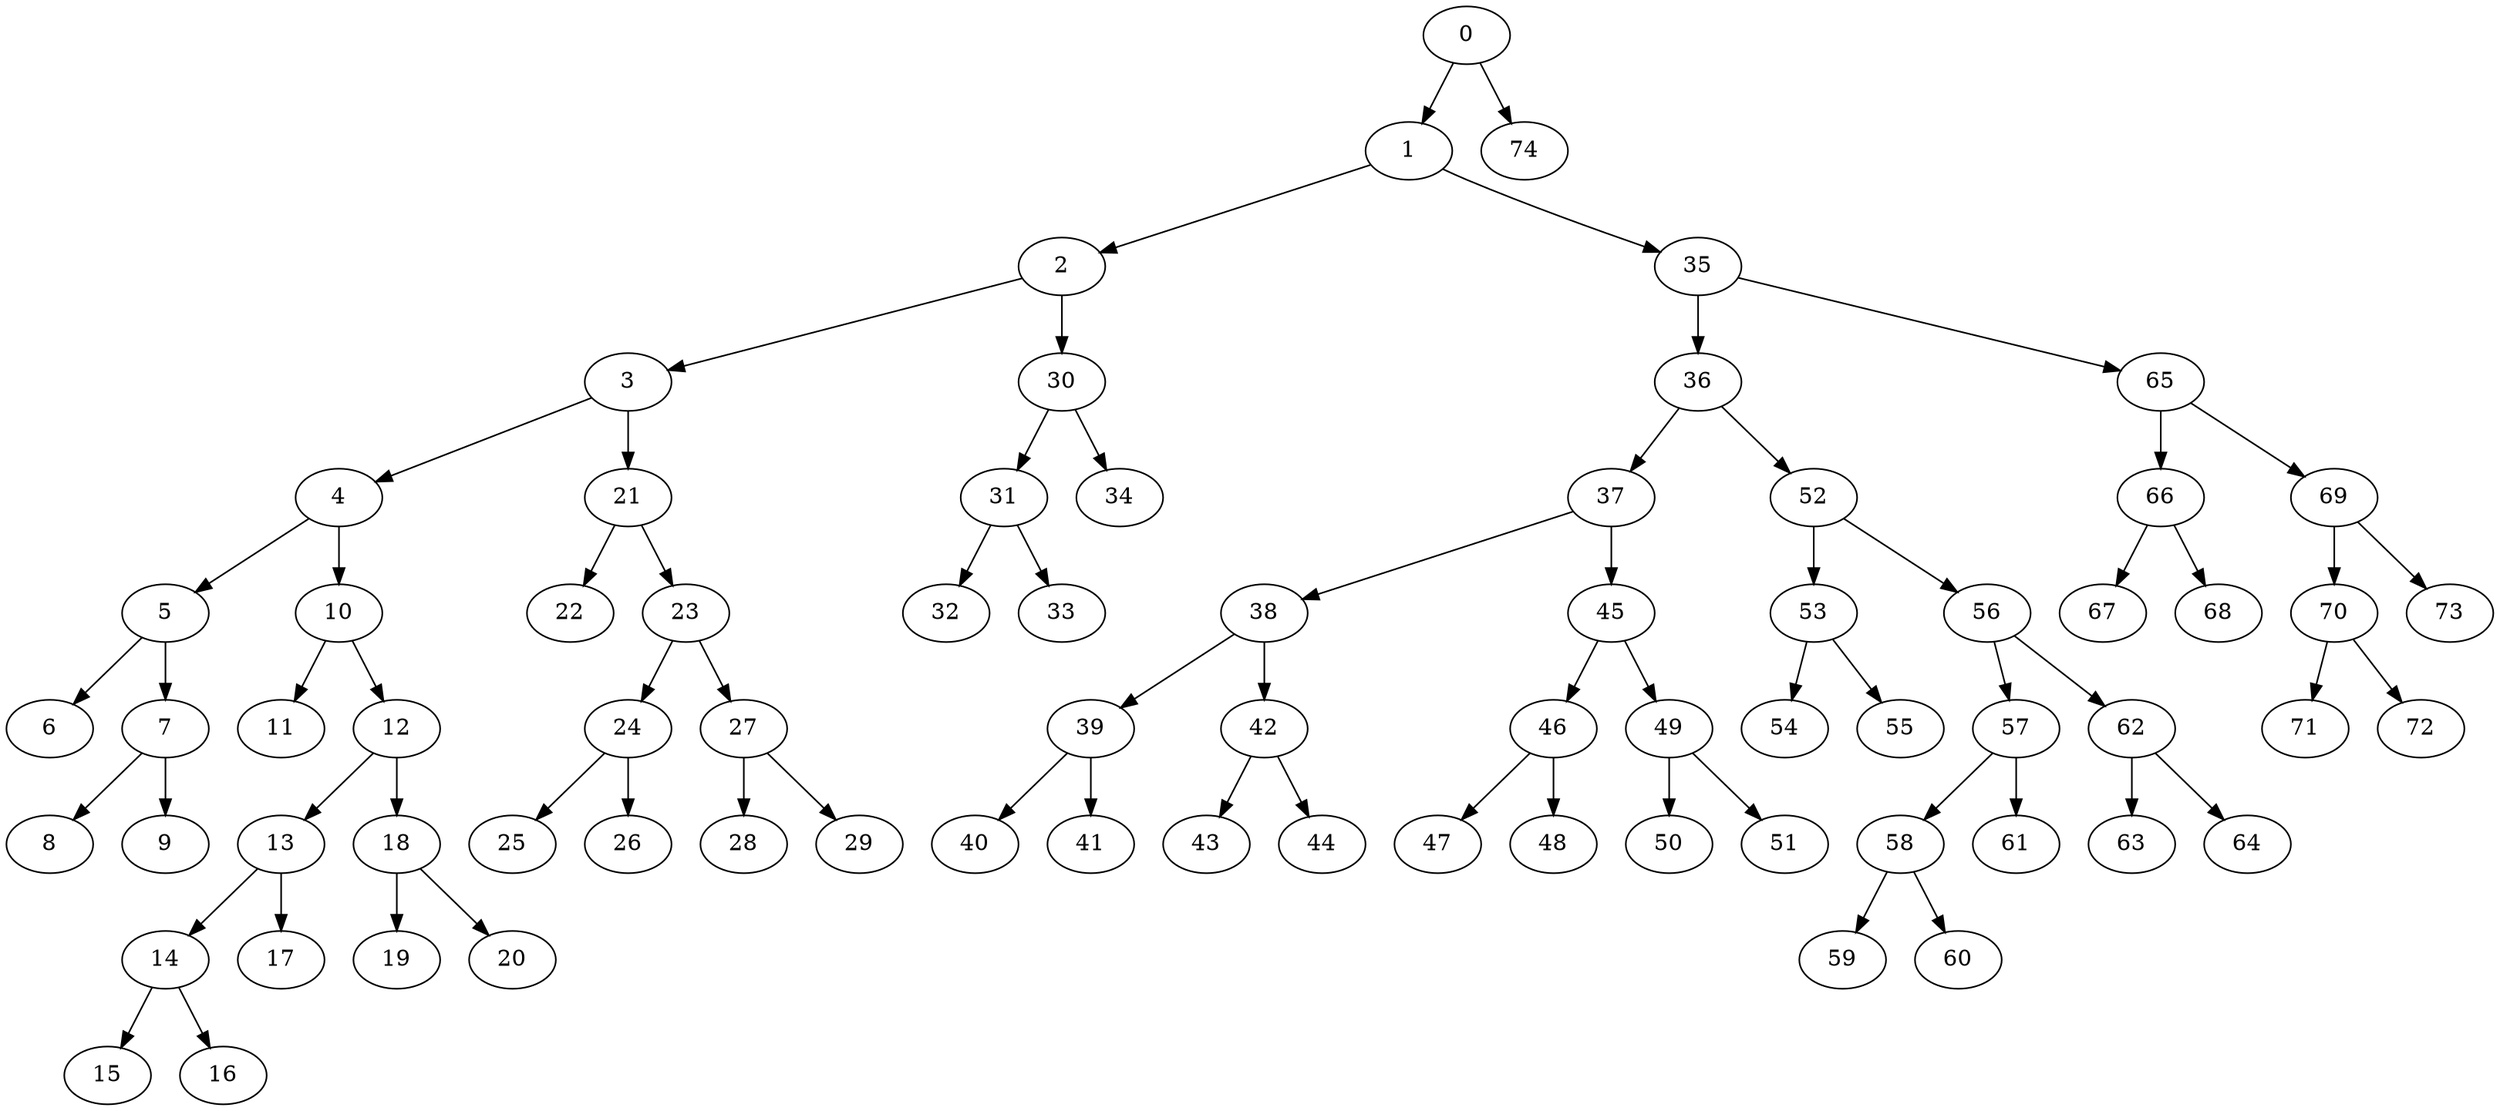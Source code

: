 digraph {
    0;
    1;
    2;
    3;
    4;
    5;
    6;
    7;
    8;
    9;
    10;
    11;
    12;
    13;
    14;
    15;
    16;
    17;
    18;
    19;
    20;
    21;
    22;
    23;
    24;
    25;
    26;
    27;
    28;
    29;
    30;
    31;
    32;
    33;
    34;
    35;
    36;
    37;
    38;
    39;
    40;
    41;
    42;
    43;
    44;
    45;
    46;
    47;
    48;
    49;
    50;
    51;
    52;
    53;
    54;
    55;
    56;
    57;
    58;
    59;
    60;
    61;
    62;
    63;
    64;
    65;
    66;
    67;
    68;
    69;
    70;
    71;
    72;
    73;
    74;
    0 -> 1;
    0 -> 74;
    1 -> 2;
    1 -> 35;
    2 -> 3;
    2 -> 30;
    3 -> 4;
    3 -> 21;
    4 -> 5;
    4 -> 10;
    5 -> 6;
    5 -> 7;
    7 -> 8;
    7 -> 9;
    10 -> 11;
    10 -> 12;
    12 -> 13;
    12 -> 18;
    13 -> 14;
    13 -> 17;
    14 -> 15;
    14 -> 16;
    18 -> 19;
    18 -> 20;
    21 -> 22;
    21 -> 23;
    23 -> 24;
    23 -> 27;
    24 -> 25;
    24 -> 26;
    27 -> 28;
    27 -> 29;
    30 -> 31;
    30 -> 34;
    31 -> 32;
    31 -> 33;
    35 -> 36;
    35 -> 65;
    36 -> 37;
    36 -> 52;
    37 -> 38;
    37 -> 45;
    38 -> 39;
    38 -> 42;
    39 -> 40;
    39 -> 41;
    42 -> 43;
    42 -> 44;
    45 -> 46;
    45 -> 49;
    46 -> 47;
    46 -> 48;
    49 -> 50;
    49 -> 51;
    52 -> 53;
    52 -> 56;
    53 -> 54;
    53 -> 55;
    56 -> 57;
    56 -> 62;
    57 -> 58;
    57 -> 61;
    58 -> 59;
    58 -> 60;
    62 -> 63;
    62 -> 64;
    65 -> 66;
    65 -> 69;
    66 -> 67;
    66 -> 68;
    69 -> 70;
    69 -> 73;
    70 -> 71;
    70 -> 72;
}